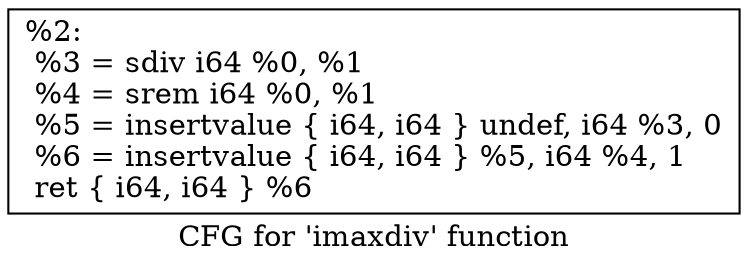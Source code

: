 digraph "CFG for 'imaxdiv' function" {
	label="CFG for 'imaxdiv' function";

	Node0x193f740 [shape=record,label="{%2:\l  %3 = sdiv i64 %0, %1\l  %4 = srem i64 %0, %1\l  %5 = insertvalue \{ i64, i64 \} undef, i64 %3, 0\l  %6 = insertvalue \{ i64, i64 \} %5, i64 %4, 1\l  ret \{ i64, i64 \} %6\l}"];
}
